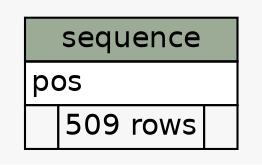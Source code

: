 // dot 2.36.0 on Windows 7 6.1
// SchemaSpy rev 590
digraph "sequence" {
  graph [
    rankdir="RL"
    bgcolor="#f7f7f7"
    nodesep="0.18"
    ranksep="0.46"
    fontname="Helvetica"
    fontsize="14"
  ];
  node [
    fontname="Helvetica"
    fontsize="14"
    shape="plaintext"
  ];
  edge [
    arrowsize="0.8"
  ];
  "sequence" [
    label=<
    <TABLE BORDER="0" CELLBORDER="1" CELLSPACING="0" BGCOLOR="#ffffff">
      <TR><TD COLSPAN="3" BGCOLOR="#9bab96" ALIGN="CENTER">sequence</TD></TR>
      <TR><TD PORT="pos" COLSPAN="3" ALIGN="LEFT">pos</TD></TR>
      <TR><TD ALIGN="LEFT" BGCOLOR="#f7f7f7">  </TD><TD ALIGN="RIGHT" BGCOLOR="#f7f7f7">509 rows</TD><TD ALIGN="RIGHT" BGCOLOR="#f7f7f7">  </TD></TR>
    </TABLE>>
    URL="tables/sequence.html"
    tooltip="sequence"
  ];
}
